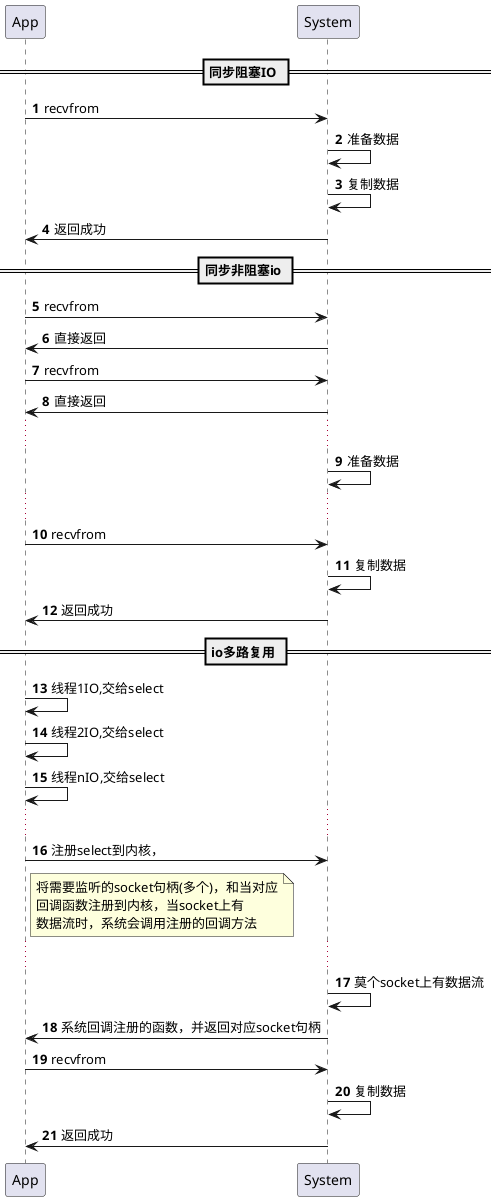 @startuml
'https://plantuml.com/sequence-diagram

autonumber

== 同步阻塞IO ==
App -> System: recvfrom

System -> System: 准备数据
System -> System: 复制数据
System -> App: 返回成功

== 同步非阻塞io ==
App -> System: recvfrom
System -> App: 直接返回
App -> System: recvfrom
System -> App: 直接返回
...
System -> System: 准备数据
...
App -> System: recvfrom
System -> System: 复制数据
System -> App: 返回成功

== io多路复用 ==
App -> App: 线程1IO,交给select
App -> App: 线程2IO,交给select
App -> App: 线程nIO,交给select
...
App -> System: 注册select到内核，
note right App
 将需要监听的socket句柄(多个)，和当对应
 回调函数注册到内核，当socket上有
 数据流时，系统会调用注册的回调方法
end note

...
System -> System: 莫个socket上有数据流
System -> App: 系统回调注册的函数，并返回对应socket句柄
App -> System: recvfrom
System -> System: 复制数据
System -> App: 返回成功





@enduml
